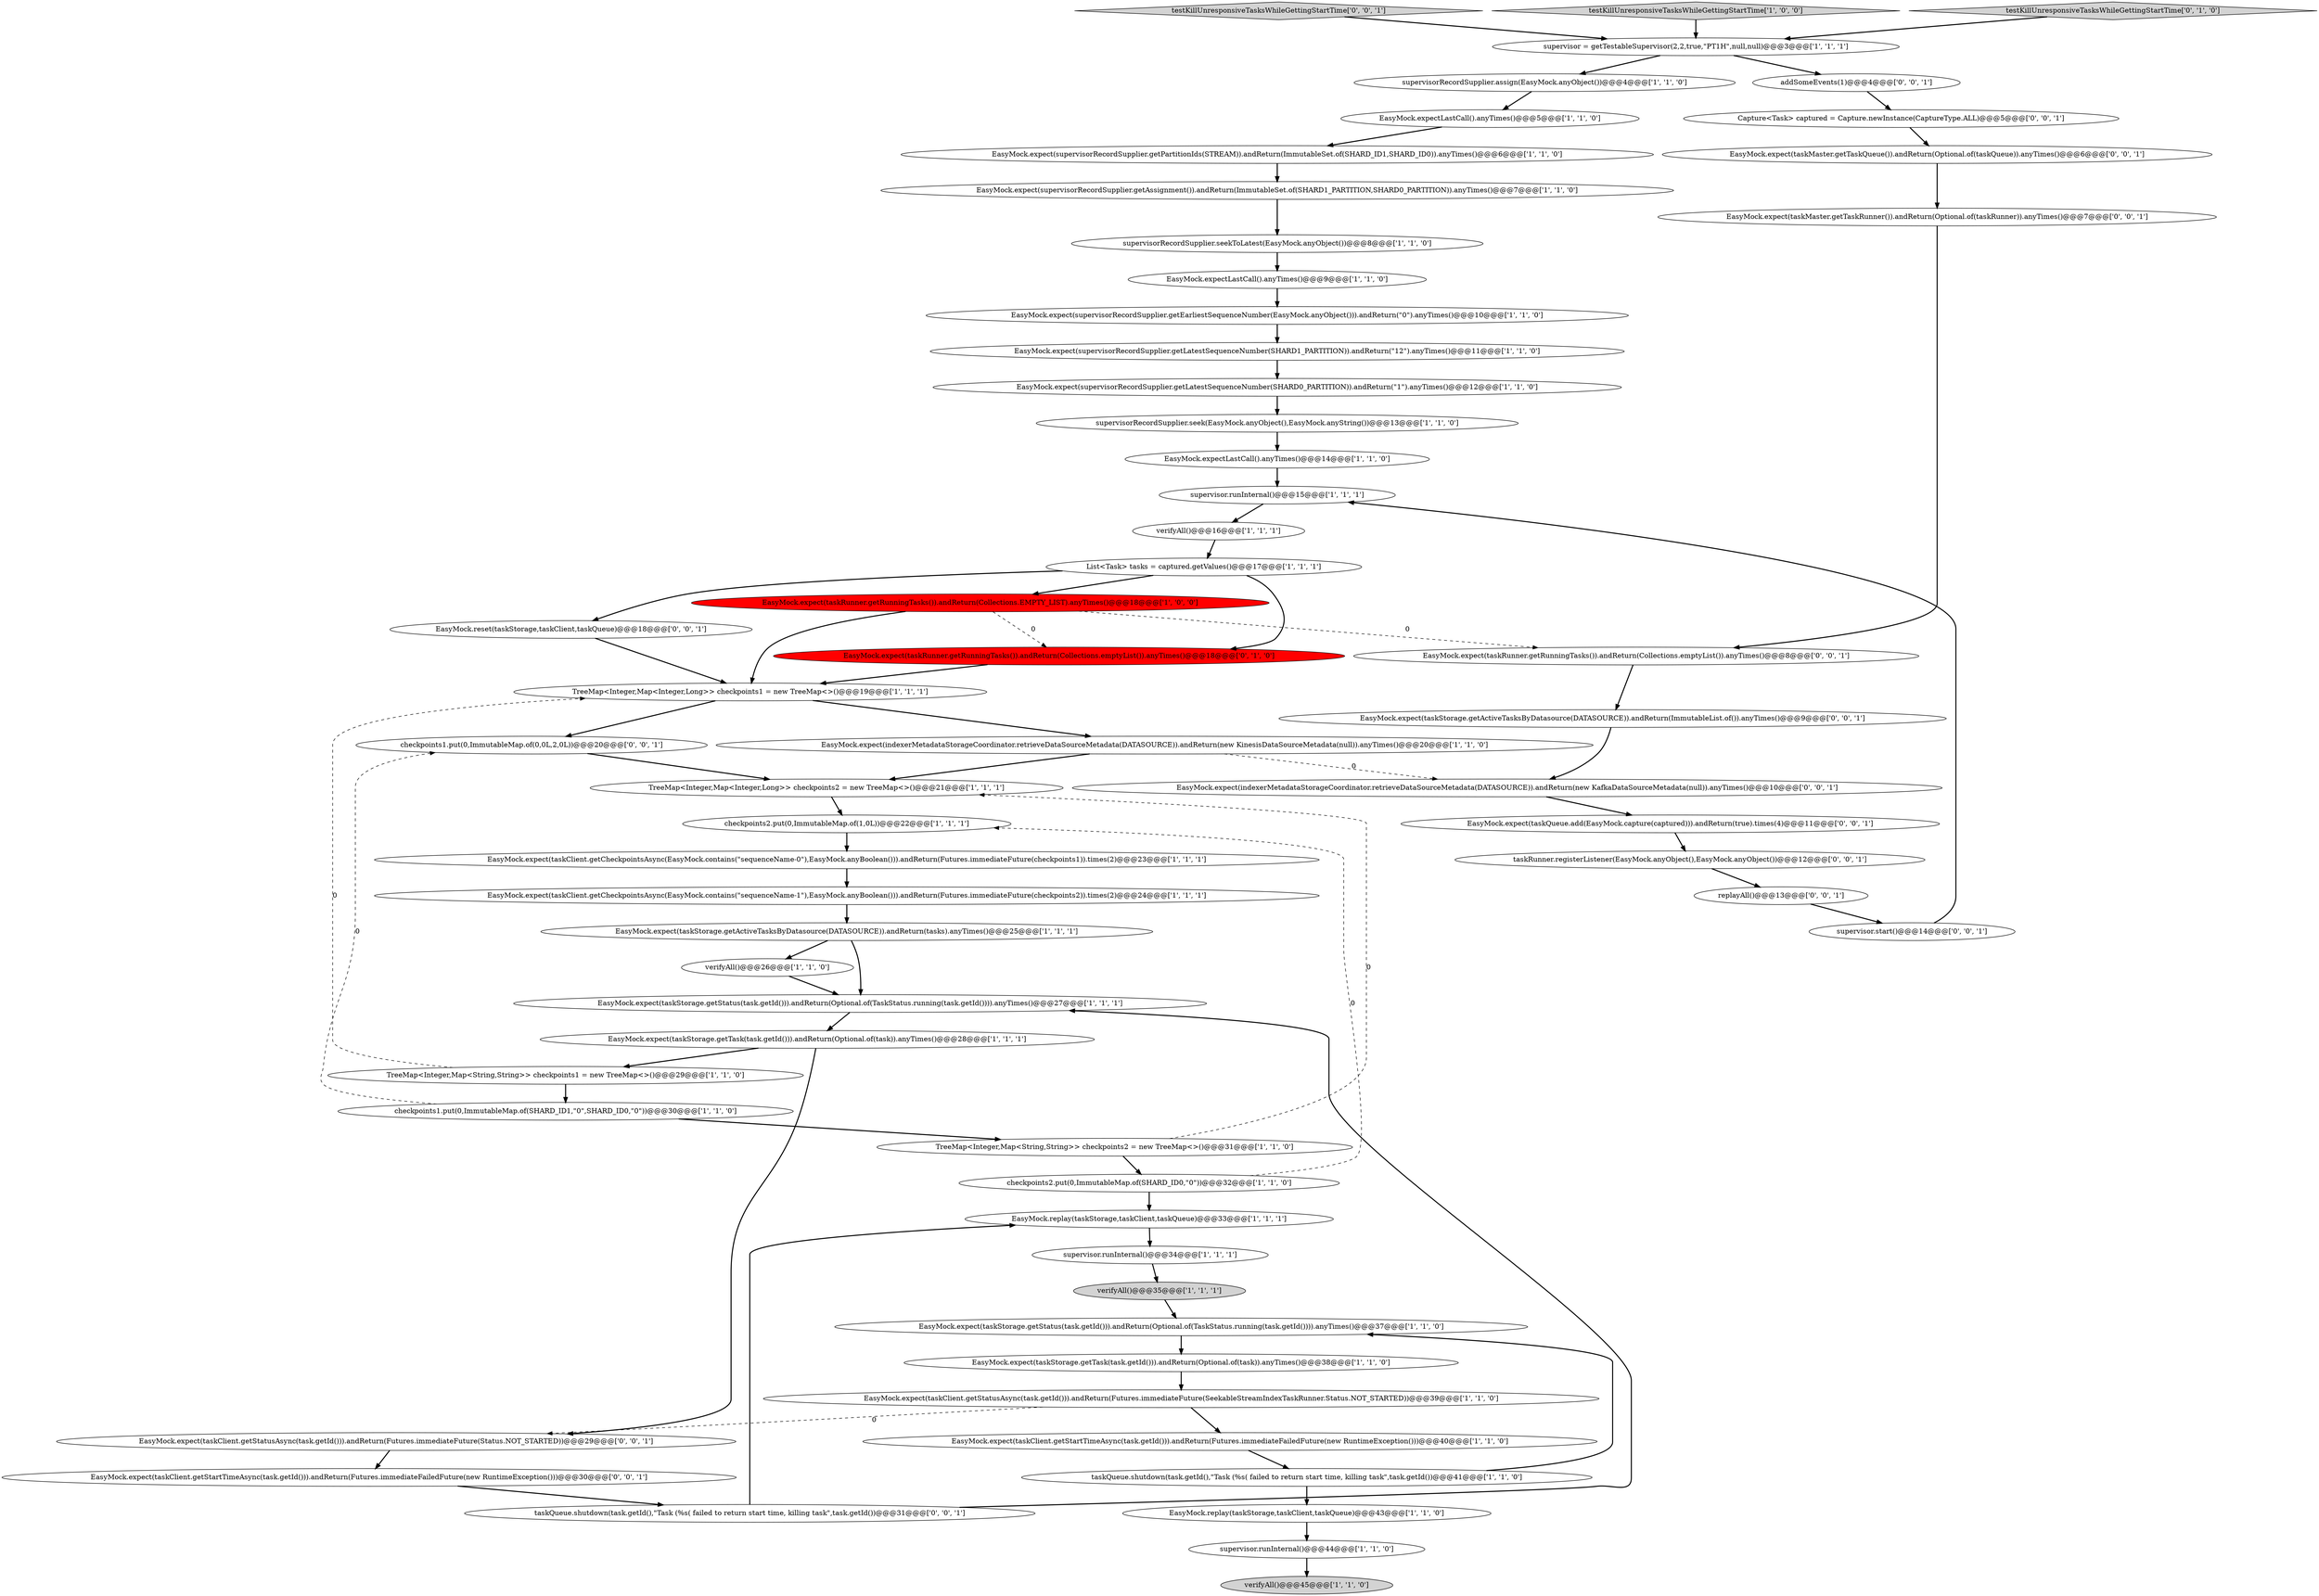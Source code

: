 digraph {
9 [style = filled, label = "EasyMock.expectLastCall().anyTimes()@@@5@@@['1', '1', '0']", fillcolor = white, shape = ellipse image = "AAA0AAABBB1BBB"];
39 [style = filled, label = "EasyMock.expectLastCall().anyTimes()@@@9@@@['1', '1', '0']", fillcolor = white, shape = ellipse image = "AAA0AAABBB1BBB"];
5 [style = filled, label = "checkpoints2.put(0,ImmutableMap.of(SHARD_ID0,\"0\"))@@@32@@@['1', '1', '0']", fillcolor = white, shape = ellipse image = "AAA0AAABBB1BBB"];
57 [style = filled, label = "Capture<Task> captured = Capture.newInstance(CaptureType.ALL)@@@5@@@['0', '0', '1']", fillcolor = white, shape = ellipse image = "AAA0AAABBB3BBB"];
58 [style = filled, label = "EasyMock.expect(taskQueue.add(EasyMock.capture(captured))).andReturn(true).times(4)@@@11@@@['0', '0', '1']", fillcolor = white, shape = ellipse image = "AAA0AAABBB3BBB"];
22 [style = filled, label = "EasyMock.expect(supervisorRecordSupplier.getLatestSequenceNumber(SHARD0_PARTITION)).andReturn(\"1\").anyTimes()@@@12@@@['1', '1', '0']", fillcolor = white, shape = ellipse image = "AAA0AAABBB1BBB"];
55 [style = filled, label = "EasyMock.expect(indexerMetadataStorageCoordinator.retrieveDataSourceMetadata(DATASOURCE)).andReturn(new KafkaDataSourceMetadata(null)).anyTimes()@@@10@@@['0', '0', '1']", fillcolor = white, shape = ellipse image = "AAA0AAABBB3BBB"];
60 [style = filled, label = "EasyMock.expect(taskStorage.getActiveTasksByDatasource(DATASOURCE)).andReturn(ImmutableList.of()).anyTimes()@@@9@@@['0', '0', '1']", fillcolor = white, shape = ellipse image = "AAA0AAABBB3BBB"];
41 [style = filled, label = "List<Task> tasks = captured.getValues()@@@17@@@['1', '1', '1']", fillcolor = white, shape = ellipse image = "AAA0AAABBB1BBB"];
2 [style = filled, label = "supervisorRecordSupplier.assign(EasyMock.anyObject())@@@4@@@['1', '1', '0']", fillcolor = white, shape = ellipse image = "AAA0AAABBB1BBB"];
44 [style = filled, label = "replayAll()@@@13@@@['0', '0', '1']", fillcolor = white, shape = ellipse image = "AAA0AAABBB3BBB"];
0 [style = filled, label = "checkpoints1.put(0,ImmutableMap.of(SHARD_ID1,\"0\",SHARD_ID0,\"0\"))@@@30@@@['1', '1', '0']", fillcolor = white, shape = ellipse image = "AAA0AAABBB1BBB"];
35 [style = filled, label = "EasyMock.replay(taskStorage,taskClient,taskQueue)@@@43@@@['1', '1', '0']", fillcolor = white, shape = ellipse image = "AAA0AAABBB1BBB"];
47 [style = filled, label = "EasyMock.expect(taskMaster.getTaskRunner()).andReturn(Optional.of(taskRunner)).anyTimes()@@@7@@@['0', '0', '1']", fillcolor = white, shape = ellipse image = "AAA0AAABBB3BBB"];
23 [style = filled, label = "TreeMap<Integer,Map<Integer,Long>> checkpoints1 = new TreeMap<>()@@@19@@@['1', '1', '1']", fillcolor = white, shape = ellipse image = "AAA0AAABBB1BBB"];
27 [style = filled, label = "EasyMock.expect(supervisorRecordSupplier.getAssignment()).andReturn(ImmutableSet.of(SHARD1_PARTITION,SHARD0_PARTITION)).anyTimes()@@@7@@@['1', '1', '0']", fillcolor = white, shape = ellipse image = "AAA0AAABBB1BBB"];
42 [style = filled, label = "EasyMock.expect(taskRunner.getRunningTasks()).andReturn(Collections.emptyList()).anyTimes()@@@18@@@['0', '1', '0']", fillcolor = red, shape = ellipse image = "AAA1AAABBB2BBB"];
13 [style = filled, label = "verifyAll()@@@16@@@['1', '1', '1']", fillcolor = white, shape = ellipse image = "AAA0AAABBB1BBB"];
30 [style = filled, label = "taskQueue.shutdown(task.getId(),\"Task (%s( failed to return start time, killing task\",task.getId())@@@41@@@['1', '1', '0']", fillcolor = white, shape = ellipse image = "AAA0AAABBB1BBB"];
45 [style = filled, label = "EasyMock.expect(taskClient.getStartTimeAsync(task.getId())).andReturn(Futures.immediateFailedFuture(new RuntimeException()))@@@30@@@['0', '0', '1']", fillcolor = white, shape = ellipse image = "AAA0AAABBB3BBB"];
25 [style = filled, label = "supervisor.runInternal()@@@34@@@['1', '1', '1']", fillcolor = white, shape = ellipse image = "AAA0AAABBB1BBB"];
8 [style = filled, label = "EasyMock.expect(taskClient.getStartTimeAsync(task.getId())).andReturn(Futures.immediateFailedFuture(new RuntimeException()))@@@40@@@['1', '1', '0']", fillcolor = white, shape = ellipse image = "AAA0AAABBB1BBB"];
21 [style = filled, label = "TreeMap<Integer,Map<Integer,Long>> checkpoints2 = new TreeMap<>()@@@21@@@['1', '1', '1']", fillcolor = white, shape = ellipse image = "AAA0AAABBB1BBB"];
56 [style = filled, label = "testKillUnresponsiveTasksWhileGettingStartTime['0', '0', '1']", fillcolor = lightgray, shape = diamond image = "AAA0AAABBB3BBB"];
50 [style = filled, label = "taskQueue.shutdown(task.getId(),\"Task (%s( failed to return start time, killing task\",task.getId())@@@31@@@['0', '0', '1']", fillcolor = white, shape = ellipse image = "AAA0AAABBB3BBB"];
54 [style = filled, label = "checkpoints1.put(0,ImmutableMap.of(0,0L,2,0L))@@@20@@@['0', '0', '1']", fillcolor = white, shape = ellipse image = "AAA0AAABBB3BBB"];
20 [style = filled, label = "EasyMock.expect(taskStorage.getTask(task.getId())).andReturn(Optional.of(task)).anyTimes()@@@28@@@['1', '1', '1']", fillcolor = white, shape = ellipse image = "AAA0AAABBB1BBB"];
3 [style = filled, label = "supervisor.runInternal()@@@44@@@['1', '1', '0']", fillcolor = white, shape = ellipse image = "AAA0AAABBB1BBB"];
33 [style = filled, label = "verifyAll()@@@26@@@['1', '1', '0']", fillcolor = white, shape = ellipse image = "AAA0AAABBB1BBB"];
6 [style = filled, label = "EasyMock.expect(supervisorRecordSupplier.getEarliestSequenceNumber(EasyMock.anyObject())).andReturn(\"0\").anyTimes()@@@10@@@['1', '1', '0']", fillcolor = white, shape = ellipse image = "AAA0AAABBB1BBB"];
24 [style = filled, label = "EasyMock.expect(supervisorRecordSupplier.getLatestSequenceNumber(SHARD1_PARTITION)).andReturn(\"12\").anyTimes()@@@11@@@['1', '1', '0']", fillcolor = white, shape = ellipse image = "AAA0AAABBB1BBB"];
16 [style = filled, label = "EasyMock.expect(taskClient.getCheckpointsAsync(EasyMock.contains(\"sequenceName-1\"),EasyMock.anyBoolean())).andReturn(Futures.immediateFuture(checkpoints2)).times(2)@@@24@@@['1', '1', '1']", fillcolor = white, shape = ellipse image = "AAA0AAABBB1BBB"];
34 [style = filled, label = "TreeMap<Integer,Map<String,String>> checkpoints2 = new TreeMap<>()@@@31@@@['1', '1', '0']", fillcolor = white, shape = ellipse image = "AAA0AAABBB1BBB"];
19 [style = filled, label = "verifyAll()@@@35@@@['1', '1', '1']", fillcolor = lightgray, shape = ellipse image = "AAA0AAABBB1BBB"];
14 [style = filled, label = "supervisorRecordSupplier.seek(EasyMock.anyObject(),EasyMock.anyString())@@@13@@@['1', '1', '0']", fillcolor = white, shape = ellipse image = "AAA0AAABBB1BBB"];
1 [style = filled, label = "checkpoints2.put(0,ImmutableMap.of(1,0L))@@@22@@@['1', '1', '1']", fillcolor = white, shape = ellipse image = "AAA0AAABBB1BBB"];
4 [style = filled, label = "EasyMock.expect(taskStorage.getStatus(task.getId())).andReturn(Optional.of(TaskStatus.running(task.getId()))).anyTimes()@@@37@@@['1', '1', '0']", fillcolor = white, shape = ellipse image = "AAA0AAABBB1BBB"];
12 [style = filled, label = "testKillUnresponsiveTasksWhileGettingStartTime['1', '0', '0']", fillcolor = lightgray, shape = diamond image = "AAA0AAABBB1BBB"];
17 [style = filled, label = "EasyMock.expect(supervisorRecordSupplier.getPartitionIds(STREAM)).andReturn(ImmutableSet.of(SHARD_ID1,SHARD_ID0)).anyTimes()@@@6@@@['1', '1', '0']", fillcolor = white, shape = ellipse image = "AAA0AAABBB1BBB"];
48 [style = filled, label = "taskRunner.registerListener(EasyMock.anyObject(),EasyMock.anyObject())@@@12@@@['0', '0', '1']", fillcolor = white, shape = ellipse image = "AAA0AAABBB3BBB"];
11 [style = filled, label = "EasyMock.expect(taskClient.getStatusAsync(task.getId())).andReturn(Futures.immediateFuture(SeekableStreamIndexTaskRunner.Status.NOT_STARTED))@@@39@@@['1', '1', '0']", fillcolor = white, shape = ellipse image = "AAA0AAABBB1BBB"];
26 [style = filled, label = "supervisor = getTestableSupervisor(2,2,true,\"PT1H\",null,null)@@@3@@@['1', '1', '1']", fillcolor = white, shape = ellipse image = "AAA0AAABBB1BBB"];
32 [style = filled, label = "supervisorRecordSupplier.seekToLatest(EasyMock.anyObject())@@@8@@@['1', '1', '0']", fillcolor = white, shape = ellipse image = "AAA0AAABBB1BBB"];
36 [style = filled, label = "EasyMock.expect(taskStorage.getActiveTasksByDatasource(DATASOURCE)).andReturn(tasks).anyTimes()@@@25@@@['1', '1', '1']", fillcolor = white, shape = ellipse image = "AAA0AAABBB1BBB"];
15 [style = filled, label = "EasyMock.expect(indexerMetadataStorageCoordinator.retrieveDataSourceMetadata(DATASOURCE)).andReturn(new KinesisDataSourceMetadata(null)).anyTimes()@@@20@@@['1', '1', '0']", fillcolor = white, shape = ellipse image = "AAA0AAABBB1BBB"];
29 [style = filled, label = "verifyAll()@@@45@@@['1', '1', '0']", fillcolor = lightgray, shape = ellipse image = "AAA0AAABBB1BBB"];
53 [style = filled, label = "supervisor.start()@@@14@@@['0', '0', '1']", fillcolor = white, shape = ellipse image = "AAA0AAABBB3BBB"];
28 [style = filled, label = "EasyMock.expectLastCall().anyTimes()@@@14@@@['1', '1', '0']", fillcolor = white, shape = ellipse image = "AAA0AAABBB1BBB"];
37 [style = filled, label = "EasyMock.expect(taskStorage.getStatus(task.getId())).andReturn(Optional.of(TaskStatus.running(task.getId()))).anyTimes()@@@27@@@['1', '1', '1']", fillcolor = white, shape = ellipse image = "AAA0AAABBB1BBB"];
46 [style = filled, label = "EasyMock.reset(taskStorage,taskClient,taskQueue)@@@18@@@['0', '0', '1']", fillcolor = white, shape = ellipse image = "AAA0AAABBB3BBB"];
49 [style = filled, label = "EasyMock.expect(taskMaster.getTaskQueue()).andReturn(Optional.of(taskQueue)).anyTimes()@@@6@@@['0', '0', '1']", fillcolor = white, shape = ellipse image = "AAA0AAABBB3BBB"];
18 [style = filled, label = "EasyMock.replay(taskStorage,taskClient,taskQueue)@@@33@@@['1', '1', '1']", fillcolor = white, shape = ellipse image = "AAA0AAABBB1BBB"];
51 [style = filled, label = "EasyMock.expect(taskRunner.getRunningTasks()).andReturn(Collections.emptyList()).anyTimes()@@@8@@@['0', '0', '1']", fillcolor = white, shape = ellipse image = "AAA0AAABBB3BBB"];
38 [style = filled, label = "EasyMock.expect(taskClient.getCheckpointsAsync(EasyMock.contains(\"sequenceName-0\"),EasyMock.anyBoolean())).andReturn(Futures.immediateFuture(checkpoints1)).times(2)@@@23@@@['1', '1', '1']", fillcolor = white, shape = ellipse image = "AAA0AAABBB1BBB"];
7 [style = filled, label = "TreeMap<Integer,Map<String,String>> checkpoints1 = new TreeMap<>()@@@29@@@['1', '1', '0']", fillcolor = white, shape = ellipse image = "AAA0AAABBB1BBB"];
59 [style = filled, label = "EasyMock.expect(taskClient.getStatusAsync(task.getId())).andReturn(Futures.immediateFuture(Status.NOT_STARTED))@@@29@@@['0', '0', '1']", fillcolor = white, shape = ellipse image = "AAA0AAABBB3BBB"];
52 [style = filled, label = "addSomeEvents(1)@@@4@@@['0', '0', '1']", fillcolor = white, shape = ellipse image = "AAA0AAABBB3BBB"];
31 [style = filled, label = "supervisor.runInternal()@@@15@@@['1', '1', '1']", fillcolor = white, shape = ellipse image = "AAA0AAABBB1BBB"];
10 [style = filled, label = "EasyMock.expect(taskRunner.getRunningTasks()).andReturn(Collections.EMPTY_LIST).anyTimes()@@@18@@@['1', '0', '0']", fillcolor = red, shape = ellipse image = "AAA1AAABBB1BBB"];
40 [style = filled, label = "EasyMock.expect(taskStorage.getTask(task.getId())).andReturn(Optional.of(task)).anyTimes()@@@38@@@['1', '1', '0']", fillcolor = white, shape = ellipse image = "AAA0AAABBB1BBB"];
43 [style = filled, label = "testKillUnresponsiveTasksWhileGettingStartTime['0', '1', '0']", fillcolor = lightgray, shape = diamond image = "AAA0AAABBB2BBB"];
5->1 [style = dashed, label="0"];
4->40 [style = bold, label=""];
8->30 [style = bold, label=""];
42->23 [style = bold, label=""];
23->54 [style = bold, label=""];
16->36 [style = bold, label=""];
27->32 [style = bold, label=""];
7->23 [style = dashed, label="0"];
35->3 [style = bold, label=""];
15->21 [style = bold, label=""];
34->5 [style = bold, label=""];
59->45 [style = bold, label=""];
50->18 [style = bold, label=""];
31->13 [style = bold, label=""];
28->31 [style = bold, label=""];
50->37 [style = bold, label=""];
11->59 [style = dashed, label="0"];
38->16 [style = bold, label=""];
23->15 [style = bold, label=""];
37->20 [style = bold, label=""];
34->21 [style = dashed, label="0"];
39->6 [style = bold, label=""];
9->17 [style = bold, label=""];
6->24 [style = bold, label=""];
14->28 [style = bold, label=""];
7->0 [style = bold, label=""];
5->18 [style = bold, label=""];
12->26 [style = bold, label=""];
2->9 [style = bold, label=""];
41->10 [style = bold, label=""];
43->26 [style = bold, label=""];
48->44 [style = bold, label=""];
53->31 [style = bold, label=""];
10->42 [style = dashed, label="0"];
24->22 [style = bold, label=""];
36->33 [style = bold, label=""];
44->53 [style = bold, label=""];
0->54 [style = dashed, label="0"];
49->47 [style = bold, label=""];
13->41 [style = bold, label=""];
60->55 [style = bold, label=""];
0->34 [style = bold, label=""];
26->52 [style = bold, label=""];
26->2 [style = bold, label=""];
51->60 [style = bold, label=""];
40->11 [style = bold, label=""];
10->51 [style = dashed, label="0"];
58->48 [style = bold, label=""];
15->55 [style = dashed, label="0"];
30->35 [style = bold, label=""];
10->23 [style = bold, label=""];
30->4 [style = bold, label=""];
45->50 [style = bold, label=""];
20->59 [style = bold, label=""];
21->1 [style = bold, label=""];
47->51 [style = bold, label=""];
25->19 [style = bold, label=""];
18->25 [style = bold, label=""];
54->21 [style = bold, label=""];
11->8 [style = bold, label=""];
57->49 [style = bold, label=""];
41->46 [style = bold, label=""];
32->39 [style = bold, label=""];
56->26 [style = bold, label=""];
19->4 [style = bold, label=""];
36->37 [style = bold, label=""];
17->27 [style = bold, label=""];
20->7 [style = bold, label=""];
22->14 [style = bold, label=""];
33->37 [style = bold, label=""];
52->57 [style = bold, label=""];
46->23 [style = bold, label=""];
3->29 [style = bold, label=""];
55->58 [style = bold, label=""];
1->38 [style = bold, label=""];
41->42 [style = bold, label=""];
}
